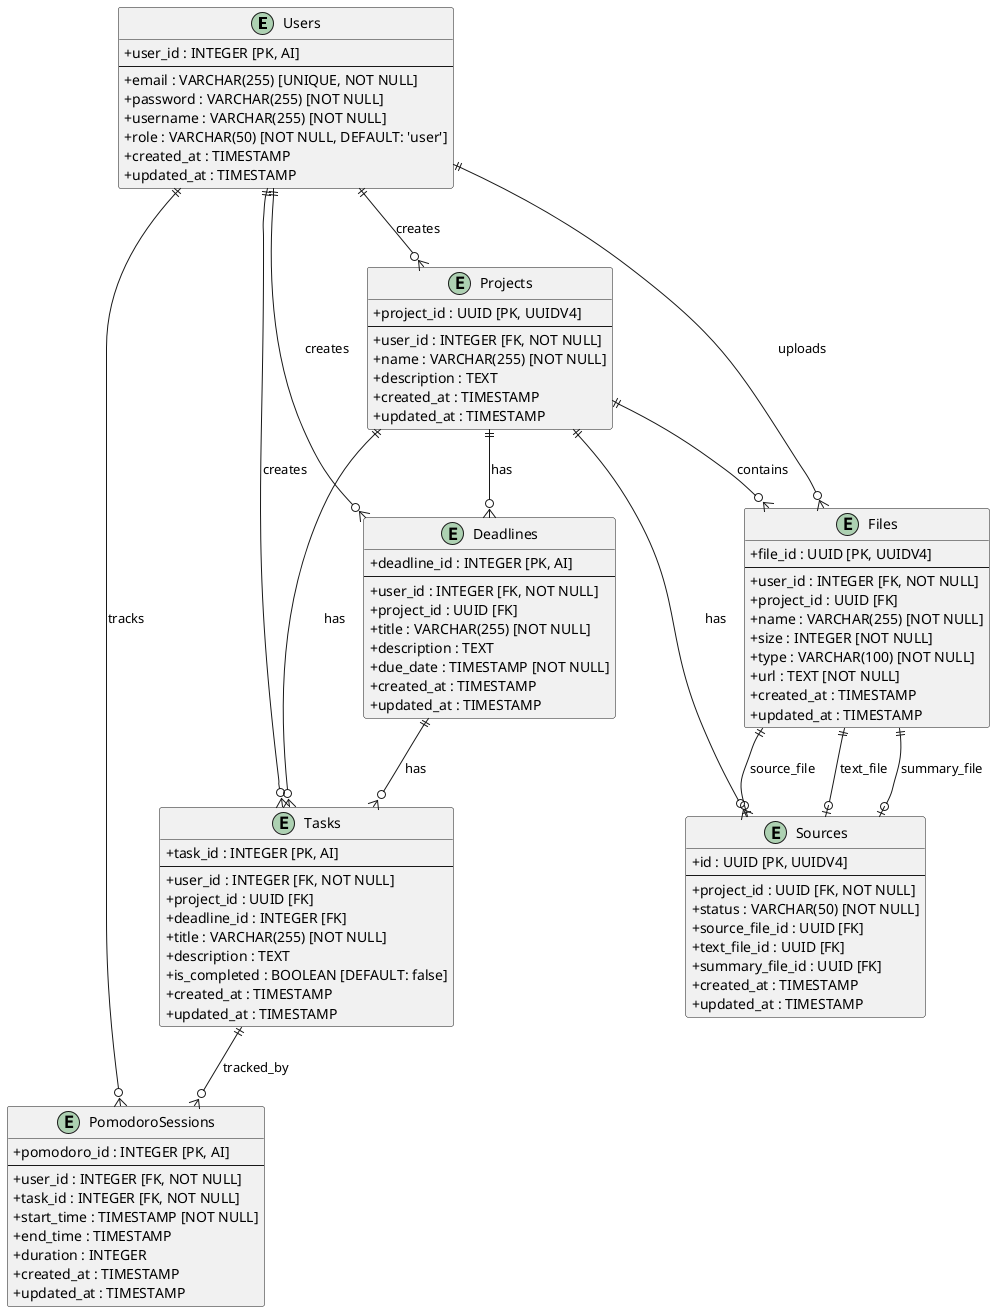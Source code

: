 @startuml
' hide circle
skinparam classAttributeIconSize 0

entity "Users" {
  + user_id : INTEGER [PK, AI]
  --
  + email : VARCHAR(255) [UNIQUE, NOT NULL]
  + password : VARCHAR(255) [NOT NULL]
  + username : VARCHAR(255) [NOT NULL]
  + role : VARCHAR(50) [NOT NULL, DEFAULT: 'user']
  + created_at : TIMESTAMP
  + updated_at : TIMESTAMP
}

entity "Projects" {
  + project_id : UUID [PK, UUIDV4]
  --
  + user_id : INTEGER [FK, NOT NULL]
  + name : VARCHAR(255) [NOT NULL]
  + description : TEXT
  + created_at : TIMESTAMP
  + updated_at : TIMESTAMP
}

entity "Deadlines" {
  + deadline_id : INTEGER [PK, AI]
  --
  + user_id : INTEGER [FK, NOT NULL]
  + project_id : UUID [FK]
  + title : VARCHAR(255) [NOT NULL]
  + description : TEXT
  + due_date : TIMESTAMP [NOT NULL]
  + created_at : TIMESTAMP
  + updated_at : TIMESTAMP
}

entity "Tasks" {
  + task_id : INTEGER [PK, AI]
  --
  + user_id : INTEGER [FK, NOT NULL]
  + project_id : UUID [FK]
  + deadline_id : INTEGER [FK]
  + title : VARCHAR(255) [NOT NULL]
  + description : TEXT
  + is_completed : BOOLEAN [DEFAULT: false]
  + created_at : TIMESTAMP
  + updated_at : TIMESTAMP
}

entity "PomodoroSessions" {
  + pomodoro_id : INTEGER [PK, AI]
  --
  + user_id : INTEGER [FK, NOT NULL]
  + task_id : INTEGER [FK, NOT NULL]
  + start_time : TIMESTAMP [NOT NULL]
  + end_time : TIMESTAMP
  + duration : INTEGER
  + created_at : TIMESTAMP
  + updated_at : TIMESTAMP
}

entity "Files" {
  + file_id : UUID [PK, UUIDV4]
  --
  + user_id : INTEGER [FK, NOT NULL]
  + project_id : UUID [FK]
  + name : VARCHAR(255) [NOT NULL]
  + size : INTEGER [NOT NULL]
  + type : VARCHAR(100) [NOT NULL]
  + url : TEXT [NOT NULL]
  + created_at : TIMESTAMP
  + updated_at : TIMESTAMP
}

entity "Sources" {
  + id : UUID [PK, UUIDV4]
  --
  + project_id : UUID [FK, NOT NULL]
  + status : VARCHAR(50) [NOT NULL]
  + source_file_id : UUID [FK]
  + text_file_id : UUID [FK]
  + summary_file_id : UUID [FK]
  + created_at : TIMESTAMP
  + updated_at : TIMESTAMP
}

' Relationships
Users ||--o{ Projects : creates
Users ||--o{ Deadlines : creates
Users ||--o{ Tasks : creates
Users ||--o{ PomodoroSessions : tracks
Users ||--o{ Files : uploads

Projects ||--o{ Deadlines : has
Projects ||--o{ Tasks : has
Projects ||--o{ Files : contains
Projects ||--o{ Sources : has

Deadlines ||--o{ Tasks : has

Tasks ||--o{ PomodoroSessions : tracked_by

Files ||--o| Sources : source_file
Files ||--o| Sources : text_file
Files ||--o| Sources : summary_file

@enduml